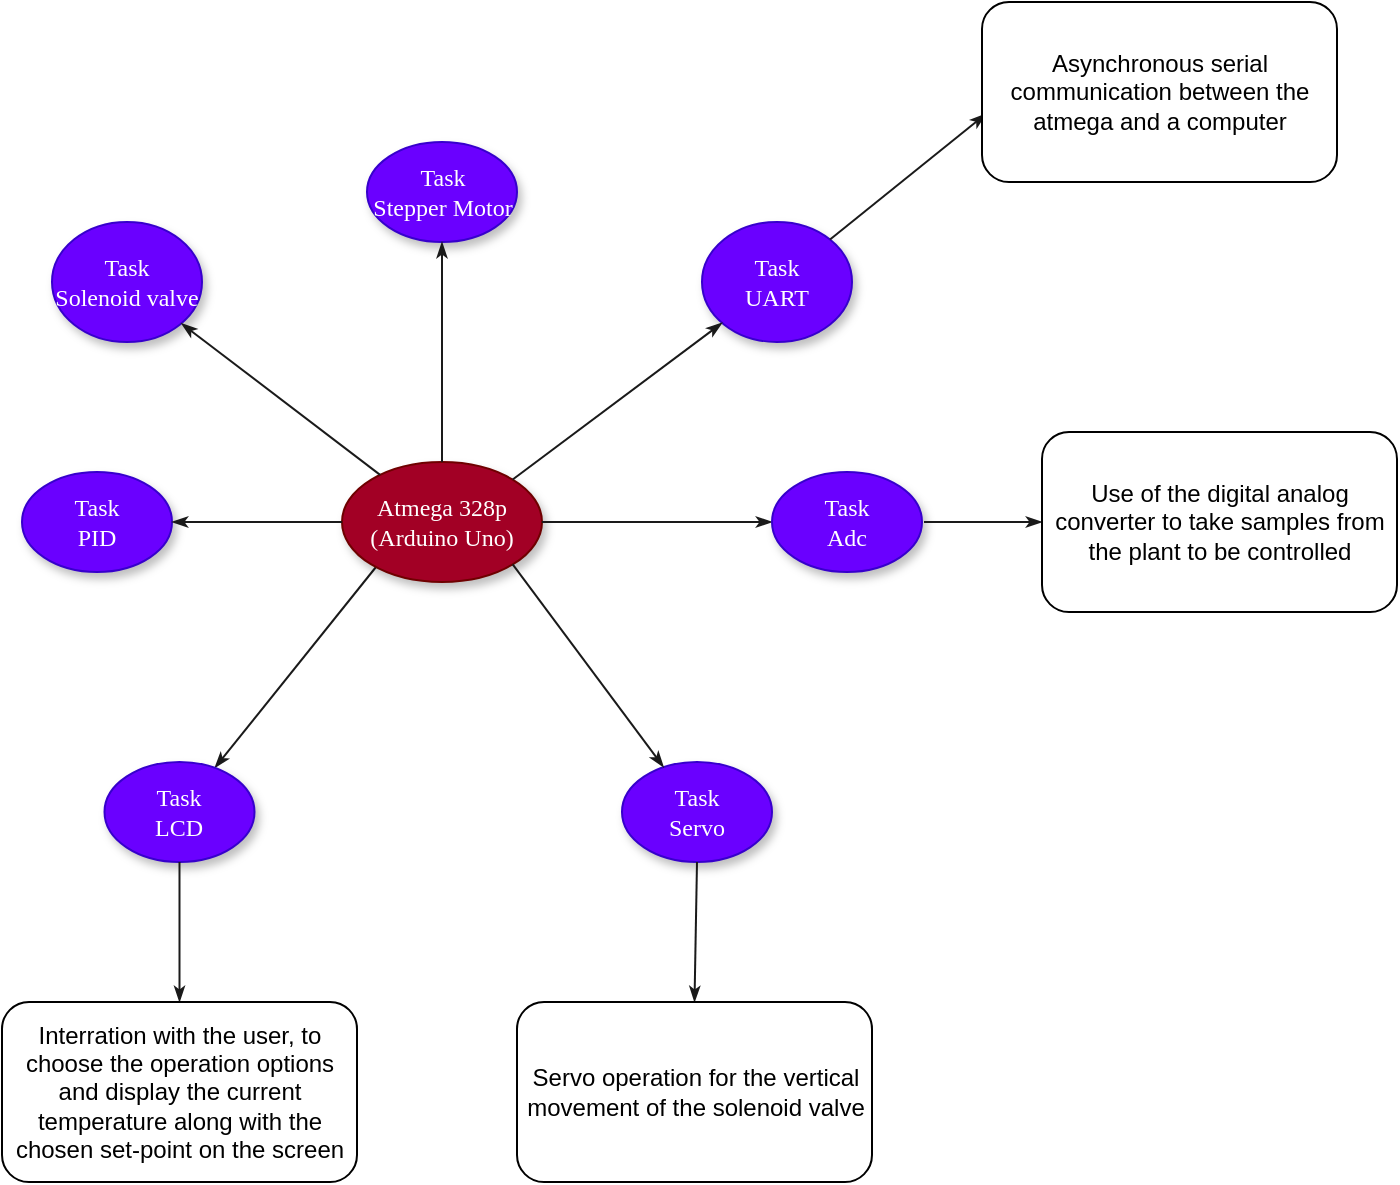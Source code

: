 <mxfile version="13.7.3" type="github">
  <diagram name="Page-1" id="42789a77-a242-8287-6e28-9cd8cfd52e62">
    <mxGraphModel dx="742" dy="525" grid="1" gridSize="10" guides="1" tooltips="1" connect="1" arrows="1" fold="1" page="1" pageScale="1" pageWidth="1100" pageHeight="850" background="#ffffff" math="0" shadow="0">
      <root>
        <mxCell id="0" />
        <mxCell id="1" parent="0" />
        <mxCell id="oe6LMG_6if38MMG878lX-8" style="edgeStyle=none;rounded=1;html=1;labelBackgroundColor=none;startArrow=none;startFill=0;startSize=5;endArrow=classicThin;endFill=1;endSize=5;jettySize=auto;orthogonalLoop=1;strokeWidth=1;fontFamily=Verdana;fontSize=12;fillColor=#e1d5e7;strokeColor=#1A1A1A;" edge="1" target="oe6LMG_6if38MMG878lX-10" parent="1">
          <mxGeometry relative="1" as="geometry">
            <mxPoint x="639" y="750" as="sourcePoint" />
          </mxGeometry>
        </mxCell>
        <mxCell id="oe6LMG_6if38MMG878lX-9" value="Atmega 328p&lt;br&gt;(Arduino Uno)" style="ellipse;whiteSpace=wrap;html=1;rounded=0;shadow=1;comic=0;labelBackgroundColor=none;strokeWidth=1;fontFamily=Verdana;fontSize=12;align=center;fillColor=#a20025;strokeColor=#6F0000;fontColor=#ffffff;" vertex="1" parent="1">
          <mxGeometry x="620" y="700" width="100" height="60" as="geometry" />
        </mxCell>
        <mxCell id="oe6LMG_6if38MMG878lX-10" value="Task&lt;br&gt;LCD" style="ellipse;whiteSpace=wrap;html=1;rounded=0;shadow=1;comic=0;labelBackgroundColor=none;strokeWidth=1;fontFamily=Verdana;fontSize=12;align=center;fillColor=#6a00ff;strokeColor=#3700CC;fontColor=#ffffff;" vertex="1" parent="1">
          <mxGeometry x="501.25" y="850" width="75" height="50" as="geometry" />
        </mxCell>
        <mxCell id="oe6LMG_6if38MMG878lX-11" value="Task&lt;br&gt;Servo" style="ellipse;whiteSpace=wrap;html=1;rounded=0;shadow=1;comic=0;labelBackgroundColor=none;strokeWidth=1;fontFamily=Verdana;fontSize=12;align=center;fillColor=#6a00ff;strokeColor=#3700CC;fontColor=#ffffff;" vertex="1" parent="1">
          <mxGeometry x="760" y="850" width="75" height="50" as="geometry" />
        </mxCell>
        <mxCell id="oe6LMG_6if38MMG878lX-12" value="Task&lt;br&gt;PID" style="ellipse;whiteSpace=wrap;html=1;rounded=0;shadow=1;comic=0;labelBackgroundColor=none;strokeWidth=1;fontFamily=Verdana;fontSize=12;align=center;fillColor=#6a00ff;strokeColor=#3700CC;fontColor=#ffffff;" vertex="1" parent="1">
          <mxGeometry x="460" y="705" width="75" height="50" as="geometry" />
        </mxCell>
        <mxCell id="oe6LMG_6if38MMG878lX-13" style="edgeStyle=none;rounded=1;html=1;labelBackgroundColor=none;startArrow=none;startFill=0;startSize=5;endArrow=classicThin;endFill=1;endSize=5;jettySize=auto;orthogonalLoop=1;strokeWidth=1;fontFamily=Verdana;fontSize=12;strokeColor=#1A1A1A;exitX=1;exitY=1;exitDx=0;exitDy=0;" edge="1" source="oe6LMG_6if38MMG878lX-9" target="oe6LMG_6if38MMG878lX-11" parent="1">
          <mxGeometry relative="1" as="geometry">
            <mxPoint x="718" y="730" as="sourcePoint" />
            <mxPoint x="780" y="790" as="targetPoint" />
          </mxGeometry>
        </mxCell>
        <mxCell id="oe6LMG_6if38MMG878lX-14" style="edgeStyle=none;rounded=1;html=1;labelBackgroundColor=none;startArrow=none;startFill=0;startSize=5;endArrow=classicThin;endFill=1;endSize=5;jettySize=auto;orthogonalLoop=1;strokeWidth=1;fontFamily=Verdana;fontSize=12;strokeColor=#1A1A1A;exitX=1;exitY=0.5;exitDx=0;exitDy=0;" edge="1" source="oe6LMG_6if38MMG878lX-9" parent="1" target="oe6LMG_6if38MMG878lX-22">
          <mxGeometry relative="1" as="geometry">
            <mxPoint x="717" y="730" as="sourcePoint" />
            <mxPoint x="882.619" y="674.179" as="targetPoint" />
          </mxGeometry>
        </mxCell>
        <mxCell id="oe6LMG_6if38MMG878lX-15" value="Task&lt;br&gt;UART" style="ellipse;whiteSpace=wrap;html=1;rounded=0;shadow=1;comic=0;labelBackgroundColor=none;strokeWidth=1;fontFamily=Verdana;fontSize=12;align=center;fillColor=#6a00ff;strokeColor=#3700CC;fontColor=#ffffff;" vertex="1" parent="1">
          <mxGeometry x="800" y="580" width="75" height="60" as="geometry" />
        </mxCell>
        <mxCell id="oe6LMG_6if38MMG878lX-16" style="edgeStyle=none;rounded=1;html=1;labelBackgroundColor=none;startArrow=none;startFill=0;startSize=5;endArrow=classicThin;endFill=1;endSize=5;jettySize=auto;orthogonalLoop=1;strokeWidth=1;fontFamily=Verdana;fontSize=12;exitX=1;exitY=0;exitDx=0;exitDy=0;strokeColor=#1A1A1A;" edge="1" source="oe6LMG_6if38MMG878lX-9" target="oe6LMG_6if38MMG878lX-15" parent="1">
          <mxGeometry relative="1" as="geometry">
            <mxPoint x="650" y="660" as="sourcePoint" />
            <mxPoint x="590" y="750" as="targetPoint" />
          </mxGeometry>
        </mxCell>
        <mxCell id="oe6LMG_6if38MMG878lX-17" value="Task&lt;br&gt;Solenoid valve" style="ellipse;whiteSpace=wrap;html=1;rounded=0;shadow=1;comic=0;labelBackgroundColor=none;strokeWidth=1;fontFamily=Verdana;fontSize=12;align=center;fillColor=#6a00ff;strokeColor=#3700CC;fontColor=#ffffff;" vertex="1" parent="1">
          <mxGeometry x="475" y="580" width="75" height="60" as="geometry" />
        </mxCell>
        <mxCell id="oe6LMG_6if38MMG878lX-18" style="edgeStyle=none;rounded=1;html=1;labelBackgroundColor=none;startArrow=none;startFill=0;startSize=5;endArrow=classicThin;endFill=1;endSize=5;jettySize=auto;orthogonalLoop=1;strokeWidth=1;fontFamily=Verdana;fontSize=12;strokeColor=#1A1A1A;" edge="1" source="oe6LMG_6if38MMG878lX-9" target="oe6LMG_6if38MMG878lX-17" parent="1">
          <mxGeometry relative="1" as="geometry">
            <mxPoint x="580" y="680" as="sourcePoint" />
            <mxPoint x="580" y="560" as="targetPoint" />
          </mxGeometry>
        </mxCell>
        <mxCell id="oe6LMG_6if38MMG878lX-19" value="Task&lt;br&gt;Stepper Motor" style="ellipse;whiteSpace=wrap;html=1;rounded=0;shadow=1;comic=0;labelBackgroundColor=none;strokeWidth=1;fontFamily=Verdana;fontSize=12;align=center;fillColor=#6a00ff;strokeColor=#3700CC;fontColor=#ffffff;" vertex="1" parent="1">
          <mxGeometry x="632.5" y="540" width="75" height="50" as="geometry" />
        </mxCell>
        <mxCell id="oe6LMG_6if38MMG878lX-20" style="edgeStyle=none;rounded=1;html=1;labelBackgroundColor=none;startArrow=none;startFill=0;startSize=5;endArrow=classicThin;endFill=1;endSize=5;jettySize=auto;orthogonalLoop=1;strokeWidth=1;fontFamily=Verdana;fontSize=12;exitX=0;exitY=0.5;exitDx=0;exitDy=0;strokeColor=#1A1A1A;" edge="1" source="oe6LMG_6if38MMG878lX-9" target="oe6LMG_6if38MMG878lX-12" parent="1">
          <mxGeometry relative="1" as="geometry">
            <mxPoint x="600" y="820" as="sourcePoint" />
            <mxPoint x="600" y="920" as="targetPoint" />
          </mxGeometry>
        </mxCell>
        <mxCell id="oe6LMG_6if38MMG878lX-22" value="Task&lt;br&gt;Adc" style="ellipse;whiteSpace=wrap;html=1;rounded=0;shadow=1;comic=0;labelBackgroundColor=none;strokeWidth=1;fontFamily=Verdana;fontSize=12;align=center;fillColor=#6a00ff;strokeColor=#3700CC;fontColor=#ffffff;" vertex="1" parent="1">
          <mxGeometry x="835" y="705" width="75" height="50" as="geometry" />
        </mxCell>
        <mxCell id="oe6LMG_6if38MMG878lX-26" style="edgeStyle=none;rounded=1;html=1;labelBackgroundColor=none;startArrow=none;startFill=0;startSize=5;endArrow=classicThin;endFill=1;endSize=5;jettySize=auto;orthogonalLoop=1;strokeWidth=1;fontFamily=Verdana;fontSize=12;exitX=0.5;exitY=0;exitDx=0;exitDy=0;entryX=0.5;entryY=1;entryDx=0;entryDy=0;strokeColor=#1A1A1A;" edge="1" parent="1" source="oe6LMG_6if38MMG878lX-9" target="oe6LMG_6if38MMG878lX-19">
          <mxGeometry relative="1" as="geometry">
            <mxPoint x="660" y="650" as="sourcePoint" />
            <mxPoint x="777.72" y="578.233" as="targetPoint" />
          </mxGeometry>
        </mxCell>
        <mxCell id="oe6LMG_6if38MMG878lX-28" style="edgeStyle=none;rounded=1;html=1;labelBackgroundColor=none;startArrow=none;startFill=0;startSize=5;endArrow=classicThin;endFill=1;endSize=5;jettySize=auto;orthogonalLoop=1;strokeWidth=1;fontFamily=Verdana;fontSize=12;fillColor=#e1d5e7;strokeColor=#1A1A1A;exitX=0.5;exitY=1;exitDx=0;exitDy=0;" edge="1" parent="1" source="oe6LMG_6if38MMG878lX-10" target="oe6LMG_6if38MMG878lX-29">
          <mxGeometry relative="1" as="geometry">
            <mxPoint x="600" y="980" as="sourcePoint" />
            <mxPoint x="583" y="1000" as="targetPoint" />
          </mxGeometry>
        </mxCell>
        <mxCell id="oe6LMG_6if38MMG878lX-29" value="Interration with the user, to choose the operation options and display the current temperature along with the chosen set-point on the screen" style="rounded=1;whiteSpace=wrap;html=1;" vertex="1" parent="1">
          <mxGeometry x="450" y="970" width="177.5" height="90" as="geometry" />
        </mxCell>
        <mxCell id="oe6LMG_6if38MMG878lX-30" style="edgeStyle=none;rounded=1;html=1;labelBackgroundColor=none;startArrow=none;startFill=0;startSize=5;endArrow=classicThin;endFill=1;endSize=5;jettySize=auto;orthogonalLoop=1;strokeWidth=1;fontFamily=Verdana;fontSize=12;fillColor=#e1d5e7;strokeColor=#1A1A1A;exitX=0.5;exitY=1;exitDx=0;exitDy=0;entryX=0.5;entryY=0;entryDx=0;entryDy=0;" edge="1" parent="1" source="oe6LMG_6if38MMG878lX-11" target="oe6LMG_6if38MMG878lX-31">
          <mxGeometry relative="1" as="geometry">
            <mxPoint x="757" y="910" as="sourcePoint" />
            <mxPoint x="757" y="1020" as="targetPoint" />
            <Array as="points" />
          </mxGeometry>
        </mxCell>
        <mxCell id="oe6LMG_6if38MMG878lX-31" value="Servo operation for the vertical movement of the solenoid valve" style="rounded=1;whiteSpace=wrap;html=1;" vertex="1" parent="1">
          <mxGeometry x="707.5" y="970" width="177.5" height="90" as="geometry" />
        </mxCell>
        <mxCell id="oe6LMG_6if38MMG878lX-33" style="edgeStyle=none;rounded=1;html=1;labelBackgroundColor=none;startArrow=none;startFill=0;startSize=5;endArrow=classicThin;endFill=1;endSize=5;jettySize=auto;orthogonalLoop=1;strokeWidth=1;fontFamily=Verdana;fontSize=12;fillColor=#e1d5e7;strokeColor=#1A1A1A;" edge="1" parent="1">
          <mxGeometry relative="1" as="geometry">
            <mxPoint x="911" y="730" as="sourcePoint" />
            <mxPoint x="970" y="730" as="targetPoint" />
            <Array as="points" />
          </mxGeometry>
        </mxCell>
        <mxCell id="oe6LMG_6if38MMG878lX-34" value="Use of the digital analog converter to take samples from the plant to be controlled" style="rounded=1;whiteSpace=wrap;html=1;" vertex="1" parent="1">
          <mxGeometry x="970" y="685" width="177.5" height="90" as="geometry" />
        </mxCell>
        <mxCell id="oe6LMG_6if38MMG878lX-36" style="edgeStyle=none;rounded=1;html=1;labelBackgroundColor=none;startArrow=none;startFill=0;startSize=5;endArrow=classicThin;endFill=1;endSize=5;jettySize=auto;orthogonalLoop=1;strokeWidth=1;fontFamily=Verdana;fontSize=12;fillColor=#e1d5e7;strokeColor=#1A1A1A;exitX=1;exitY=0;exitDx=0;exitDy=0;entryX=0.011;entryY=0.622;entryDx=0;entryDy=0;entryPerimeter=0;" edge="1" parent="1" source="oe6LMG_6if38MMG878lX-15" target="oe6LMG_6if38MMG878lX-37">
          <mxGeometry relative="1" as="geometry">
            <mxPoint x="860" y="590" as="sourcePoint" />
            <mxPoint x="940" y="520" as="targetPoint" />
            <Array as="points" />
          </mxGeometry>
        </mxCell>
        <mxCell id="oe6LMG_6if38MMG878lX-37" value="Asynchronous serial communication between the atmega and a computer" style="rounded=1;whiteSpace=wrap;html=1;" vertex="1" parent="1">
          <mxGeometry x="940" y="470" width="177.5" height="90" as="geometry" />
        </mxCell>
      </root>
    </mxGraphModel>
  </diagram>
</mxfile>
